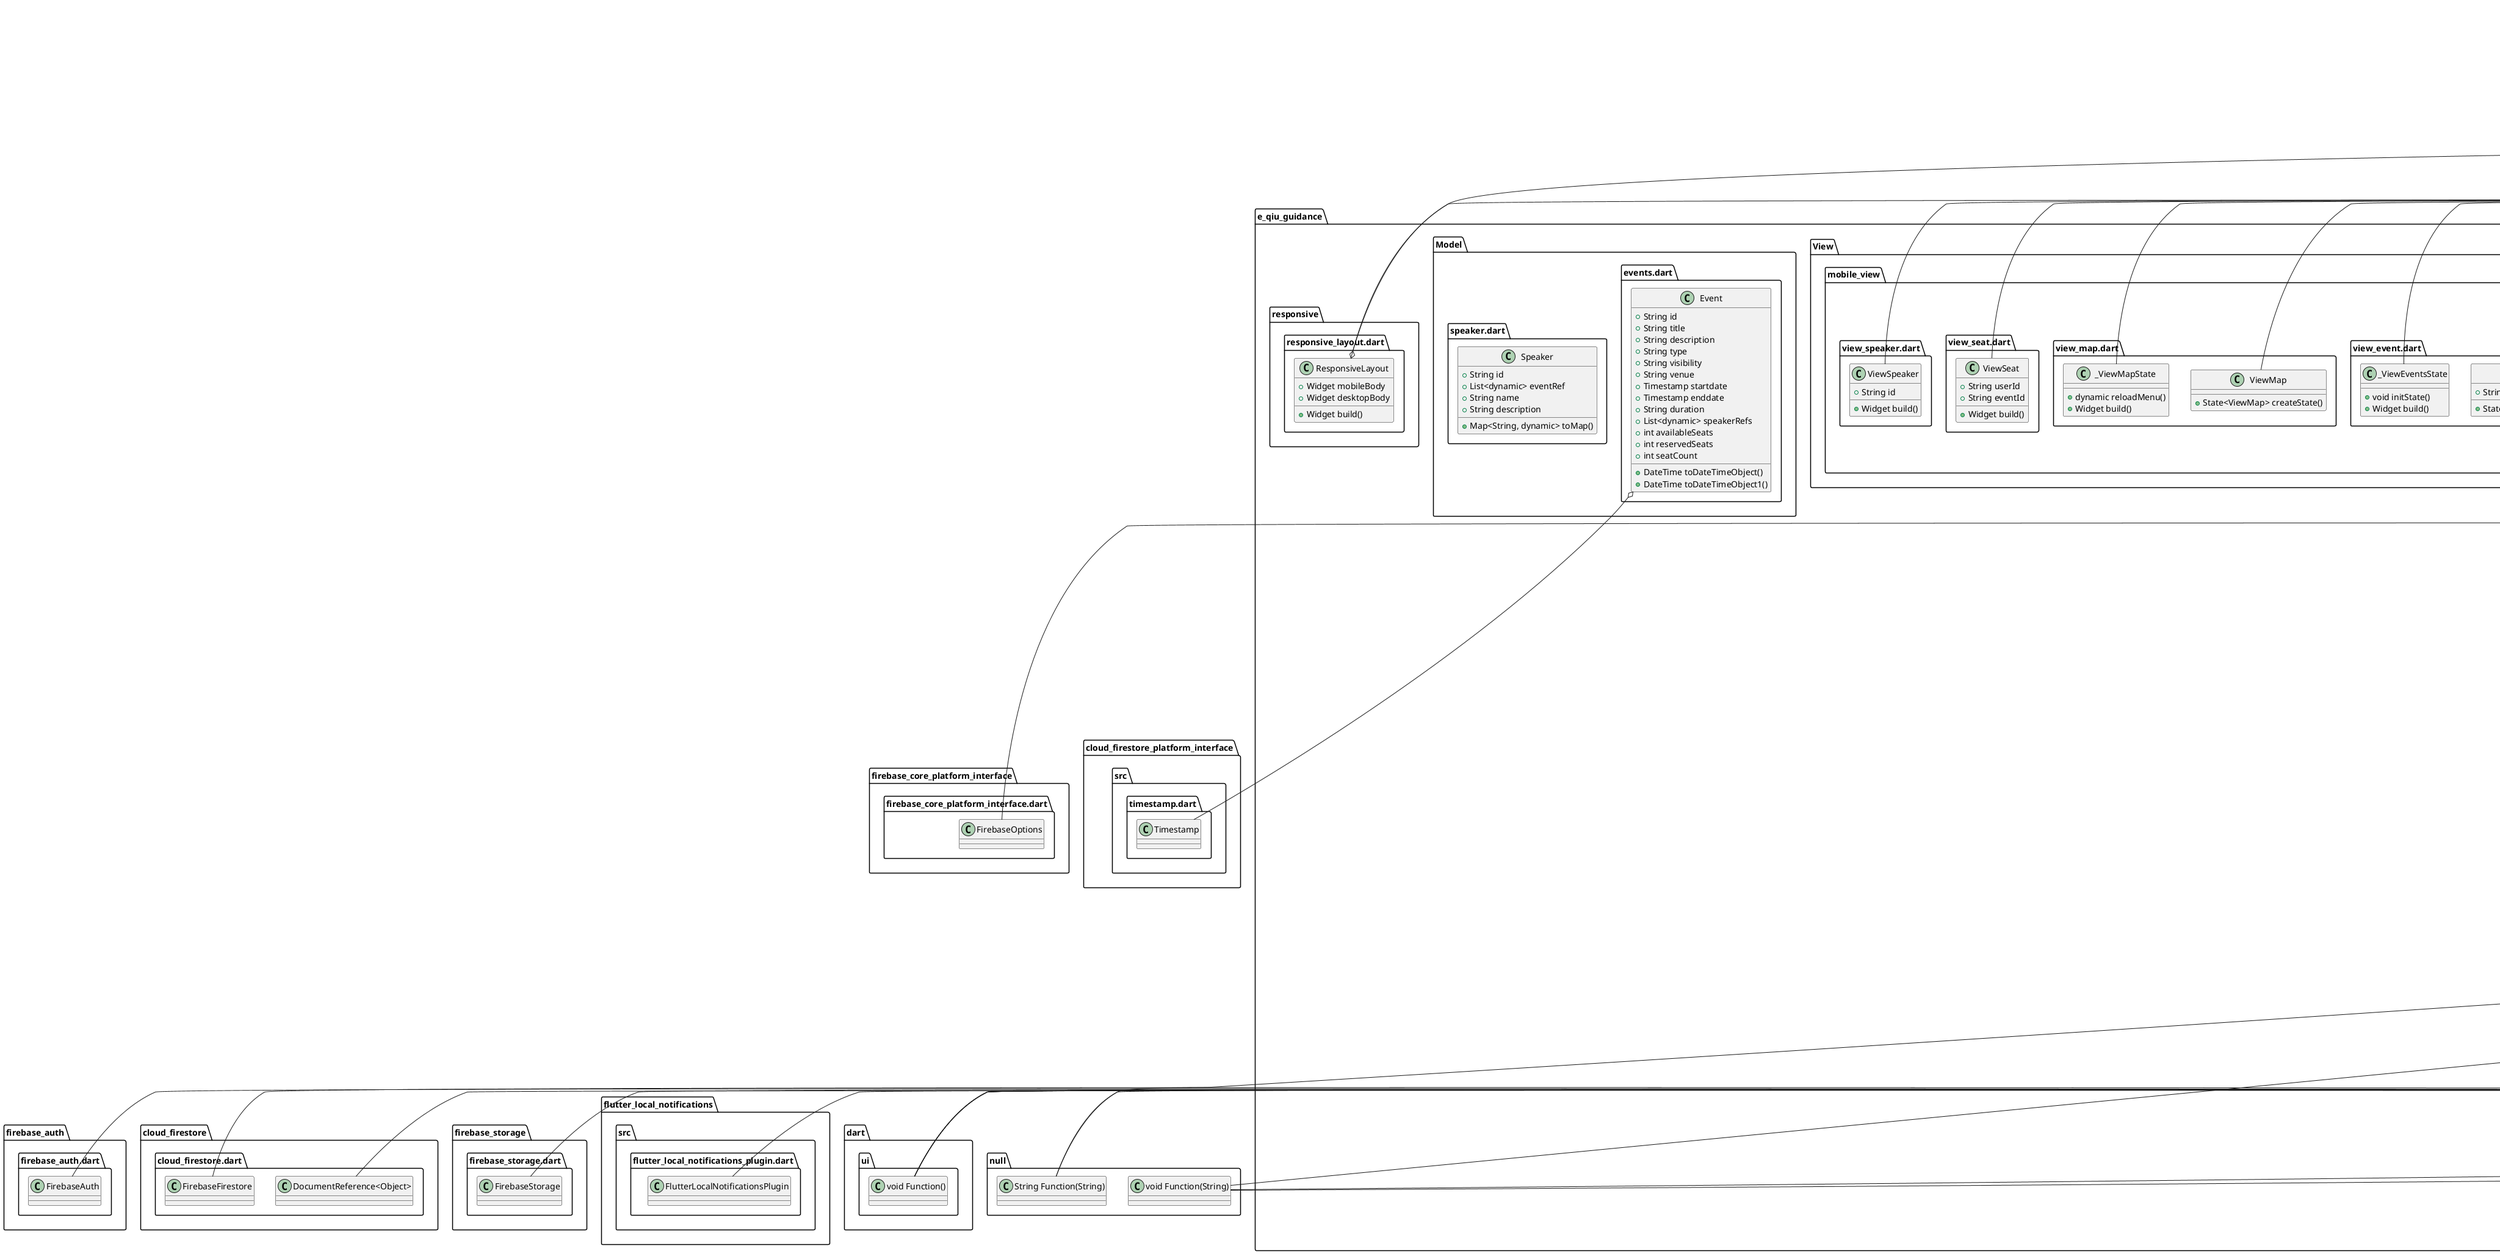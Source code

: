 @startuml
set namespaceSeparator ::

class "e_qiu_guidance::Controller::calendar_controller.dart::CalendarController" {
  +DateTime today
  +Map<DateTime, List<Event>> events
  +void daySelected()
  +List<dynamic> getEventsForTheDay()
  +int getHashCode()
  +void loadFirestoreEvents()
}

"flutter::src::foundation::change_notifier.dart::ChangeNotifier" <|-- "e_qiu_guidance::Controller::calendar_controller.dart::CalendarController"

class "e_qiu_guidance::Controller::dbcontroller.dart::Db" {
  -FirebaseAuth _auth
  -FirebaseFirestore _fs
  -FirebaseStorage _storage
  +dynamic addDocument()
  +Stream<QuerySnapshot<Object?>> getDocStreamWhere()
  +Stream<QuerySnapshot<Object?>>? getDocumentsStream()
  +Stream<List<T>> getDocumentsAsModelsStream()
  +Stream<T?> getDocumentAsModelStream()
  +dynamic updateDocument()
  +dynamic deleteDocument()
  +dynamic updateWhere()
  +dynamic deleteWhere()
  +dynamic register()
  +dynamic login()
  +dynamic signOut()
  +dynamic uploadImageWeb()
}

"e_qiu_guidance::Controller::dbcontroller.dart::Db" o-- "firebase_auth::firebase_auth.dart::FirebaseAuth"
"e_qiu_guidance::Controller::dbcontroller.dart::Db" o-- "cloud_firestore::cloud_firestore.dart::FirebaseFirestore"
"e_qiu_guidance::Controller::dbcontroller.dart::Db" o-- "firebase_storage::firebase_storage.dart::FirebaseStorage"

class "e_qiu_guidance::Controller::event_search_controller.dart::EventSearchController" {
  +List<Event> filteredEvents
  +String query
  +List<Event> filterEvents()
  +void updateQuery()
}

"flutter::src::foundation::change_notifier.dart::ChangeNotifier" <|-- "e_qiu_guidance::Controller::event_search_controller.dart::EventSearchController"

class "e_qiu_guidance::Controller::fetch_controller.dart::FetchController" {
  +Stream<List<Event>> fetchEvents()
  +Stream<Event?> fetchEvent()
  +Stream<List<Event>> fetchRelatedEvents()
  +Stream<List<Speaker>> fetchSpeakers()
  +Stream<Speaker?> fetchSpeaker()
  +Stream<List<Speaker>> fetchRelatedSpeakers()
  +Stream<List<Event>> fetchReservations()
  +dynamic getReservedSeats()
  +String formatDateTime()
  +String formatDate()
  +String formatTime()
}

"flutter::src::foundation::change_notifier.dart::ChangeNotifier" <|-- "e_qiu_guidance::Controller::fetch_controller.dart::FetchController"

class "e_qiu_guidance::Controller::login_controller.dart::LoginController" {
  +String email
  +String password
  {static} +String isLoggedInKey
  +void setEmail()
  +void setPassword()
  +dynamic saveLoginStatus()
  +dynamic getLoginStatus()
  +void autoLogin()
  +dynamic login()
  +dynamic signInAnonymously()
}

"flutter::src::foundation::change_notifier.dart::ChangeNotifier" <|-- "e_qiu_guidance::Controller::login_controller.dart::LoginController"

class "e_qiu_guidance::Controller::logout_controller.dart::LogoutController" {
  +void logout()
}

"flutter::src::foundation::change_notifier.dart::ChangeNotifier" <|-- "e_qiu_guidance::Controller::logout_controller.dart::LogoutController"

class "e_qiu_guidance::Controller::notifi_service.dart::NotificationService" {
  +FlutterLocalNotificationsPlugin notificationsPlugin
  +int globalNotificationId
  +dynamic initNotification()
  +dynamic notificationDetails()
  +dynamic scheduleNotification()
  +dynamic scheduleEventNotification()
}

"e_qiu_guidance::Controller::notifi_service.dart::NotificationService" o-- "flutter_local_notifications::src::flutter_local_notifications_plugin.dart::FlutterLocalNotificationsPlugin"

class "e_qiu_guidance::Controller::seat_controller.dart::SeatController" {
  +bool isReserved
  +String userId
  +void getuserId()
  +void navigateToSeats()
  +void navigateToSeatsDesktop()
  +dynamic doesCollectionExists()
  +dynamic checkReservationStatus()
  +dynamic reserveSeat()
}

"flutter::src::foundation::change_notifier.dart::ChangeNotifier" <|-- "e_qiu_guidance::Controller::seat_controller.dart::SeatController"

class "e_qiu_guidance::Controller::speaker_search_controller.dart::SpeakerSearchController" {
  +List<Speaker> filteredSpeakers
  +String query
  +List<Speaker> filterSpeakers()
  +void updateQuery()
}

"flutter::src::foundation::change_notifier.dart::ChangeNotifier" <|-- "e_qiu_guidance::Controller::speaker_search_controller.dart::SpeakerSearchController"

class "e_qiu_guidance::Controller::Staff_controllers::add_events_controller.dart::AddEventController" {
  +String title
  +String description
  +String selectedRadio
  +String venue
  +DateTime selectedStartDateTime
  +DateTime selectedEndDateTime
  +List<Map<String, String>> speakersData
  +int availableSeats
  +int reservedSeats
  +String? selectedEventType
  +List<String> eventTypes
  +ScrollController scrollController
  +void setTitle()
  +void setDescription()
  +void setType()
  +void setSelectedRadio()
  +void setVenue()
  +void pickStartTime()
  +void pickStartDate()
  +void pickEndTime()
  +void pickEndDate()
  +String calculateEventDuration()
  +void incrementNumberOfFields()
  +void decrementNumberOfFields()
  +void setSpeaker()
  +void setSpeakerDescription()
  +void setAvailableSeats()
  +void setReservedSeats()
  +String? validateEventTitle()
  +String? validateEventDescription()
  +String? validateEventType()
  +String? validateEventVenue()
  +String? validateEventSpeaker()
  +String? validateEventSpeakerDescription()
  +dynamic addEvent()
  +dynamic addSpeakers()
}

"e_qiu_guidance::Controller::Staff_controllers::add_events_controller.dart::AddEventController" o-- "flutter::src::widgets::scroll_controller.dart::ScrollController"
"flutter::src::foundation::change_notifier.dart::ChangeNotifier" <|-- "e_qiu_guidance::Controller::Staff_controllers::add_events_controller.dart::AddEventController"

class "e_qiu_guidance::Controller::Staff_controllers::drawer_controller.dart::StaffDrawerController" {
  -int _selectedIndex
  +LogoutController logoutcontroller
  +int selectedIndex
  +void setIndex()
}

"e_qiu_guidance::Controller::Staff_controllers::drawer_controller.dart::StaffDrawerController" o-- "e_qiu_guidance::Controller::logout_controller.dart::LogoutController"
"flutter::src::foundation::change_notifier.dart::ChangeNotifier" <|-- "e_qiu_guidance::Controller::Staff_controllers::drawer_controller.dart::StaffDrawerController"

class "e_qiu_guidance::Controller::Staff_controllers::edit_event_controller.dart::EditEventsController" {
  +String id
  +String title
  +String description
  +String type
  +String selectedRadio
  +String venue
  +List<Map<String, dynamic>> speakersData
  +DocumentReference<Object?>? eventRef
  +DateTime selectedStartDateTime
  +DateTime selectedEndDateTime
  +List<String> eventTypes
  +dynamic fetchRelatedSpeakers()
  +void navigateToEdit()
  +void setTitle()
  +void setDescription()
  +void setType()
  +void setSelectedRadio()
  +void setVenue()
  +void incrementNumberOfFields()
  +void decrementNumberOfFields()
  +void setSpeaker()
  +void setSpeakerDescription()
  +void pickStartTime()
  +void pickStartDate()
  +void pickEndTime()
  +void pickEndDate()
  +String calculateEventDuration()
  +String? validateEventTitle()
  +String? validateEventDescription()
  +String? validateEventType()
  +String? validateEventVenue()
  +String? validateEventSpeaker()
  +String? validateEventSpeakerDescription()
  +dynamic updateEvent()
  +dynamic updateSpeakers()
  +dynamic removeSpeakerFromFirebase()
}

"e_qiu_guidance::Controller::Staff_controllers::edit_event_controller.dart::EditEventsController" o-- "cloud_firestore::cloud_firestore.dart::DocumentReference<Object>"
"flutter::src::foundation::change_notifier.dart::ChangeNotifier" <|-- "e_qiu_guidance::Controller::Staff_controllers::edit_event_controller.dart::EditEventsController"

class "e_qiu_guidance::Controller::Staff_controllers::manage_events_controller.dart::ManageEventsController" {
  +dynamic deleteEvent()
}

"flutter::src::foundation::change_notifier.dart::ChangeNotifier" <|-- "e_qiu_guidance::Controller::Staff_controllers::manage_events_controller.dart::ManageEventsController"

class "e_qiu_guidance::Controller::Staff_controllers::register_controller.dart::Register" {
  +String username
  +String email
  +String password
  +void setUserName()
  +void setEmail()
  +void setPassword()
  +String? validateUserName()
  +String? validateEmail()
  +String? validatePassword()
  +dynamic registerStaff()
  +dynamic registerStudent()
}

"flutter::src::foundation::change_notifier.dart::ChangeNotifier" <|-- "e_qiu_guidance::Controller::Staff_controllers::register_controller.dart::Register"

class "e_qiu_guidance::firebase_options.dart::DefaultFirebaseOptions" {
  {static} +FirebaseOptions web
  {static} +FirebaseOptions android
  {static} +FirebaseOptions ios
  {static} +FirebaseOptions macos
  {static} +FirebaseOptions currentPlatform
}

"e_qiu_guidance::firebase_options.dart::DefaultFirebaseOptions" o-- "firebase_core_platform_interface::firebase_core_platform_interface.dart::FirebaseOptions"

class "e_qiu_guidance::main.dart::MyApp" {
  +Widget build()
}

"flutter::src::widgets::framework.dart::StatelessWidget" <|-- "e_qiu_guidance::main.dart::MyApp"

class "e_qiu_guidance::Model::events.dart::Event" {
  +String id
  +String title
  +String description
  +String type
  +String visibility
  +String venue
  +Timestamp startdate
  +Timestamp enddate
  +String duration
  +List<dynamic> speakerRefs
  +int availableSeats
  +int reservedSeats
  +int seatCount
  +DateTime toDateTimeObject()
  +DateTime toDateTimeObject1()
}

"e_qiu_guidance::Model::events.dart::Event" o-- "cloud_firestore_platform_interface::src::timestamp.dart::Timestamp"

class "e_qiu_guidance::Model::speaker.dart::Speaker" {
  +String id
  +List<dynamic> eventRef
  +String name
  +String description
  +Map<String, dynamic> toMap()
}

class "e_qiu_guidance::responsive::responsive_layout.dart::ResponsiveLayout" {
  +Widget mobileBody
  +Widget desktopBody
  +Widget build()
}

"e_qiu_guidance::responsive::responsive_layout.dart::ResponsiveLayout" o-- "flutter::src::widgets::framework.dart::Widget"
"flutter::src::widgets::framework.dart::StatelessWidget" <|-- "e_qiu_guidance::responsive::responsive_layout.dart::ResponsiveLayout"

class "e_qiu_guidance::View::desktop_view::events_desktop.dart::EventsDesktop" {
  +State<EventsDesktop> createState()
}

"flutter::src::widgets::framework.dart::StatefulWidget" <|-- "e_qiu_guidance::View::desktop_view::events_desktop.dart::EventsDesktop"

class "e_qiu_guidance::View::desktop_view::events_desktop.dart::_EventsDesktopState" {
  +FetchController controller
  +EventSearchController search
  +bool controllerInitialized
  +void didChangeDependencies()
  +Widget build()
  +void dispose()
}

"e_qiu_guidance::View::desktop_view::events_desktop.dart::_EventsDesktopState" o-- "e_qiu_guidance::Controller::fetch_controller.dart::FetchController"
"e_qiu_guidance::View::desktop_view::events_desktop.dart::_EventsDesktopState" o-- "e_qiu_guidance::Controller::event_search_controller.dart::EventSearchController"
"flutter::src::widgets::framework.dart::State" <|-- "e_qiu_guidance::View::desktop_view::events_desktop.dart::_EventsDesktopState"

class "e_qiu_guidance::View::desktop_view::home_page_desktop.dart::HomePageDesktop" {
  +State<HomePageDesktop> createState()
}

"flutter::src::widgets::framework.dart::StatefulWidget" <|-- "e_qiu_guidance::View::desktop_view::home_page_desktop.dart::HomePageDesktop"

class "e_qiu_guidance::View::desktop_view::home_page_desktop.dart::_HomePageDesktopState" {
  +Widget build()
}

"flutter::src::widgets::framework.dart::State" <|-- "e_qiu_guidance::View::desktop_view::home_page_desktop.dart::_HomePageDesktopState"

class "e_qiu_guidance::View::desktop_view::login_desktop.dart::LoginDesktop" {
  +State<LoginDesktop> createState()
}

"flutter::src::widgets::framework.dart::StatefulWidget" <|-- "e_qiu_guidance::View::desktop_view::login_desktop.dart::LoginDesktop"

class "e_qiu_guidance::View::desktop_view::login_desktop.dart::_LoginDesktopState" {
  +void initState()
  +Widget build()
}

"flutter::src::widgets::framework.dart::State" <|-- "e_qiu_guidance::View::desktop_view::login_desktop.dart::_LoginDesktopState"

class "e_qiu_guidance::View::desktop_view::reserved_seats_desktop.dart::SeatsDesktop" {
  +String userId
  +Widget build()
}

"flutter::src::widgets::framework.dart::StatelessWidget" <|-- "e_qiu_guidance::View::desktop_view::reserved_seats_desktop.dart::SeatsDesktop"

class "e_qiu_guidance::View::desktop_view::speakers_desktop.dart::SpeakersDesktop" {
  +Widget build()
}

"flutter::src::widgets::framework.dart::StatelessWidget" <|-- "e_qiu_guidance::View::desktop_view::speakers_desktop.dart::SpeakersDesktop"

class "e_qiu_guidance::View::desktop_view::staff%20view::add_event_desktop.dart::AddEventsDesktop" {
  +State<AddEventsDesktop> createState()
}

"flutter::src::widgets::framework.dart::StatefulWidget" <|-- "e_qiu_guidance::View::desktop_view::staff%20view::add_event_desktop.dart::AddEventsDesktop"

class "e_qiu_guidance::View::desktop_view::staff%20view::add_event_desktop.dart::_AddEventsDesktopState" {
  +GlobalKey<FormState> addEventKey
  +void dispose()
  +Widget build()
}

"e_qiu_guidance::View::desktop_view::staff%20view::add_event_desktop.dart::_AddEventsDesktopState" o-- "flutter::src::widgets::framework.dart::GlobalKey<FormState>"
"flutter::src::widgets::framework.dart::State" <|-- "e_qiu_guidance::View::desktop_view::staff%20view::add_event_desktop.dart::_AddEventsDesktopState"

class "e_qiu_guidance::View::desktop_view::staff%20view::edit_event_desktop.dart::EditEventDesktop" {
  +State<EditEventDesktop> createState()
}

"flutter::src::widgets::framework.dart::StatefulWidget" <|-- "e_qiu_guidance::View::desktop_view::staff%20view::edit_event_desktop.dart::EditEventDesktop"

class "e_qiu_guidance::View::desktop_view::staff%20view::edit_event_desktop.dart::_EditEventDesktopState" {
  +EditEventsController controller
  +bool controllerInitialized
  +void didChangeDependencies()
  +Widget build()
  +void dispose()
}

"e_qiu_guidance::View::desktop_view::staff%20view::edit_event_desktop.dart::_EditEventDesktopState" o-- "e_qiu_guidance::Controller::Staff_controllers::edit_event_controller.dart::EditEventsController"
"flutter::src::widgets::framework.dart::State" <|-- "e_qiu_guidance::View::desktop_view::staff%20view::edit_event_desktop.dart::_EditEventDesktopState"

class "e_qiu_guidance::View::desktop_view::staff%20view::manage_events_desktop.dart::ManageEventsDesktop" {
  +Widget build()
}

"flutter::src::widgets::framework.dart::StatelessWidget" <|-- "e_qiu_guidance::View::desktop_view::staff%20view::manage_events_desktop.dart::ManageEventsDesktop"

class "e_qiu_guidance::View::desktop_view::staff%20view::register_staff_desktop.dart::RegisterStaffDesktop" {
  +State<RegisterStaffDesktop> createState()
}

"flutter::src::widgets::framework.dart::StatefulWidget" <|-- "e_qiu_guidance::View::desktop_view::staff%20view::register_staff_desktop.dart::RegisterStaffDesktop"

class "e_qiu_guidance::View::desktop_view::staff%20view::register_staff_desktop.dart::_RegisterStaffDesktopState" {
  +GlobalKey<FormState> registerStaffKey
  +Widget build()
}

"e_qiu_guidance::View::desktop_view::staff%20view::register_staff_desktop.dart::_RegisterStaffDesktopState" o-- "flutter::src::widgets::framework.dart::GlobalKey<FormState>"
"flutter::src::widgets::framework.dart::State" <|-- "e_qiu_guidance::View::desktop_view::staff%20view::register_staff_desktop.dart::_RegisterStaffDesktopState"

class "e_qiu_guidance::View::desktop_view::staff%20view::register_student_desktop.dart::RegisterStudentDesktop" {
  +State<RegisterStudentDesktop> createState()
}

"flutter::src::widgets::framework.dart::StatefulWidget" <|-- "e_qiu_guidance::View::desktop_view::staff%20view::register_student_desktop.dart::RegisterStudentDesktop"

class "e_qiu_guidance::View::desktop_view::staff%20view::register_student_desktop.dart::_RegisterStudentDesktopState" {
  +GlobalKey<FormState> registerStudentKey
  +Widget build()
}

"e_qiu_guidance::View::desktop_view::staff%20view::register_student_desktop.dart::_RegisterStudentDesktopState" o-- "flutter::src::widgets::framework.dart::GlobalKey<FormState>"
"flutter::src::widgets::framework.dart::State" <|-- "e_qiu_guidance::View::desktop_view::staff%20view::register_student_desktop.dart::_RegisterStudentDesktopState"

class "e_qiu_guidance::View::desktop_view::view_seat_desktop.dart::ViewSeatDesktop" {
  +String userId
  +String eventId
  +Widget build()
}

"flutter::src::widgets::framework.dart::StatelessWidget" <|-- "e_qiu_guidance::View::desktop_view::view_seat_desktop.dart::ViewSeatDesktop"

class "e_qiu_guidance::View::mobile_view::events.dart::Events" {
  +State<Events> createState()
}

"flutter::src::widgets::framework.dart::StatefulWidget" <|-- "e_qiu_guidance::View::mobile_view::events.dart::Events"

class "e_qiu_guidance::View::mobile_view::events.dart::_EventsState" {
  +FetchController controller
  +EventSearchController search
  +bool controllerInitialized
  +void didChangeDependencies()
  +Widget build()
  +void dispose()
}

"e_qiu_guidance::View::mobile_view::events.dart::_EventsState" o-- "e_qiu_guidance::Controller::fetch_controller.dart::FetchController"
"e_qiu_guidance::View::mobile_view::events.dart::_EventsState" o-- "e_qiu_guidance::Controller::event_search_controller.dart::EventSearchController"
"flutter::src::widgets::framework.dart::State" <|-- "e_qiu_guidance::View::mobile_view::events.dart::_EventsState"

class "e_qiu_guidance::View::mobile_view::home_page.dart::HomePage" {
  +State<HomePage> createState()
}

"flutter::src::widgets::framework.dart::StatefulWidget" <|-- "e_qiu_guidance::View::mobile_view::home_page.dart::HomePage"

class "e_qiu_guidance::View::mobile_view::home_page.dart::_HomePageState" {
  +Widget build()
}

"flutter::src::widgets::framework.dart::State" <|-- "e_qiu_guidance::View::mobile_view::home_page.dart::_HomePageState"

class "e_qiu_guidance::View::mobile_view::login.dart::Login" {
  +State<Login> createState()
}

"flutter::src::widgets::framework.dart::StatefulWidget" <|-- "e_qiu_guidance::View::mobile_view::login.dart::Login"

class "e_qiu_guidance::View::mobile_view::login.dart::_LoginState" {
  +void initState()
  +Widget build()
}

"flutter::src::widgets::framework.dart::State" <|-- "e_qiu_guidance::View::mobile_view::login.dart::_LoginState"

class "e_qiu_guidance::View::mobile_view::reserved_seats.dart::Seats" {
  +String userId
  +Widget build()
}

"flutter::src::widgets::framework.dart::StatelessWidget" <|-- "e_qiu_guidance::View::mobile_view::reserved_seats.dart::Seats"

class "e_qiu_guidance::View::mobile_view::speakers.dart::Speakers" {
  +Widget build()
}

"flutter::src::widgets::framework.dart::StatelessWidget" <|-- "e_qiu_guidance::View::mobile_view::speakers.dart::Speakers"

class "e_qiu_guidance::View::mobile_view::staff%20view::add_events.dart::AddEvents" {
  +State<AddEvents> createState()
}

"flutter::src::widgets::framework.dart::StatefulWidget" <|-- "e_qiu_guidance::View::mobile_view::staff%20view::add_events.dart::AddEvents"

class "e_qiu_guidance::View::mobile_view::staff%20view::add_events.dart::_AddEventsState" {
  +GlobalKey<FormState> addEventKey
  +void dispose()
  +Widget build()
}

"e_qiu_guidance::View::mobile_view::staff%20view::add_events.dart::_AddEventsState" o-- "flutter::src::widgets::framework.dart::GlobalKey<FormState>"
"flutter::src::widgets::framework.dart::State" <|-- "e_qiu_guidance::View::mobile_view::staff%20view::add_events.dart::_AddEventsState"

class "e_qiu_guidance::View::mobile_view::staff%20view::edit_event.dart::EditEvent" {
  +State<EditEvent> createState()
}

"flutter::src::widgets::framework.dart::StatefulWidget" <|-- "e_qiu_guidance::View::mobile_view::staff%20view::edit_event.dart::EditEvent"

class "e_qiu_guidance::View::mobile_view::staff%20view::edit_event.dart::_EditEventState" {
  +EditEventsController controller
  +bool controllerInitialized
  +void didChangeDependencies()
  +Widget build()
  +void dispose()
}

"e_qiu_guidance::View::mobile_view::staff%20view::edit_event.dart::_EditEventState" o-- "e_qiu_guidance::Controller::Staff_controllers::edit_event_controller.dart::EditEventsController"
"flutter::src::widgets::framework.dart::State" <|-- "e_qiu_guidance::View::mobile_view::staff%20view::edit_event.dart::_EditEventState"

class "e_qiu_guidance::View::mobile_view::staff%20view::manage_events.dart::ManageEvents" {
  +Widget build()
}

"flutter::src::widgets::framework.dart::StatelessWidget" <|-- "e_qiu_guidance::View::mobile_view::staff%20view::manage_events.dart::ManageEvents"

class "e_qiu_guidance::View::mobile_view::staff%20view::register_staff.dart::RegisterStaff" {
  +State<RegisterStaff> createState()
}

"flutter::src::widgets::framework.dart::StatefulWidget" <|-- "e_qiu_guidance::View::mobile_view::staff%20view::register_staff.dart::RegisterStaff"

class "e_qiu_guidance::View::mobile_view::staff%20view::register_staff.dart::_RegisterStaffState" {
  +GlobalKey<FormState> registerStaffKey
  +Widget build()
}

"e_qiu_guidance::View::mobile_view::staff%20view::register_staff.dart::_RegisterStaffState" o-- "flutter::src::widgets::framework.dart::GlobalKey<FormState>"
"flutter::src::widgets::framework.dart::State" <|-- "e_qiu_guidance::View::mobile_view::staff%20view::register_staff.dart::_RegisterStaffState"

class "e_qiu_guidance::View::mobile_view::staff%20view::register_student.dart::RegisterStudent" {
  +State<RegisterStudent> createState()
}

"flutter::src::widgets::framework.dart::StatefulWidget" <|-- "e_qiu_guidance::View::mobile_view::staff%20view::register_student.dart::RegisterStudent"

class "e_qiu_guidance::View::mobile_view::staff%20view::register_student.dart::_RegisterStudentState" {
  +GlobalKey<FormState> registerStudentKey
  +Widget build()
}

"e_qiu_guidance::View::mobile_view::staff%20view::register_student.dart::_RegisterStudentState" o-- "flutter::src::widgets::framework.dart::GlobalKey<FormState>"
"flutter::src::widgets::framework.dart::State" <|-- "e_qiu_guidance::View::mobile_view::staff%20view::register_student.dart::_RegisterStudentState"

class "e_qiu_guidance::View::mobile_view::staff%20view::view_event.dart::ViewEvent" {
  +String id
  +Widget build()
}

"flutter::src::widgets::framework.dart::StatelessWidget" <|-- "e_qiu_guidance::View::mobile_view::staff%20view::view_event.dart::ViewEvent"

class "e_qiu_guidance::View::mobile_view::view_calendar.dart::ViewCalendar" {
  +State<ViewCalendar> createState()
}

"flutter::src::widgets::framework.dart::StatefulWidget" <|-- "e_qiu_guidance::View::mobile_view::view_calendar.dart::ViewCalendar"

class "e_qiu_guidance::View::mobile_view::view_calendar.dart::_ViewCalendarState" {
  +void initState()
  +Widget build()
}

"flutter::src::widgets::framework.dart::State" <|-- "e_qiu_guidance::View::mobile_view::view_calendar.dart::_ViewCalendarState"

class "e_qiu_guidance::View::mobile_view::view_event.dart::ViewEvents" {
  +String id
  +State<ViewEvents> createState()
}

"flutter::src::widgets::framework.dart::StatefulWidget" <|-- "e_qiu_guidance::View::mobile_view::view_event.dart::ViewEvents"

class "e_qiu_guidance::View::mobile_view::view_event.dart::_ViewEventsState" {
  +void initState()
  +Widget build()
}

"flutter::src::widgets::framework.dart::State" <|-- "e_qiu_guidance::View::mobile_view::view_event.dart::_ViewEventsState"

class "e_qiu_guidance::View::mobile_view::view_map.dart::ViewMap" {
  +State<ViewMap> createState()
}

"flutter::src::widgets::framework.dart::StatefulWidget" <|-- "e_qiu_guidance::View::mobile_view::view_map.dart::ViewMap"

class "e_qiu_guidance::View::mobile_view::view_map.dart::_ViewMapState" {
  +dynamic reloadMenu()
  +Widget build()
}

"flutter::src::widgets::framework.dart::State" <|-- "e_qiu_guidance::View::mobile_view::view_map.dart::_ViewMapState"

class "e_qiu_guidance::View::mobile_view::view_seat.dart::ViewSeat" {
  +String userId
  +String eventId
  +Widget build()
}

"flutter::src::widgets::framework.dart::StatelessWidget" <|-- "e_qiu_guidance::View::mobile_view::view_seat.dart::ViewSeat"

class "e_qiu_guidance::View::mobile_view::view_speaker.dart::ViewSpeaker" {
  +String id
  +Widget build()
}

"flutter::src::widgets::framework.dart::StatelessWidget" <|-- "e_qiu_guidance::View::mobile_view::view_speaker.dart::ViewSpeaker"

class "e_qiu_guidance::Widgets::desktop_widgets::button_desktop.dart::BtnDesktop" {
  +String text
  +void Function() onPressed
  +double? fontSize
  +bool isDisabled
  +Widget build()
}

"e_qiu_guidance::Widgets::desktop_widgets::button_desktop.dart::BtnDesktop" o-- "dart::ui::void Function()"
"flutter::src::widgets::framework.dart::StatelessWidget" <|-- "e_qiu_guidance::Widgets::desktop_widgets::button_desktop.dart::BtnDesktop"

class "e_qiu_guidance::Widgets::desktop_widgets::navbar.dart::NavBar" {
  +LogoutController logoutcontroller
  +Widget build()
}

"e_qiu_guidance::Widgets::desktop_widgets::navbar.dart::NavBar" o-- "e_qiu_guidance::Controller::logout_controller.dart::LogoutController"
"flutter::src::widgets::framework.dart::StatelessWidget" <|-- "e_qiu_guidance::Widgets::desktop_widgets::navbar.dart::NavBar"

class "e_qiu_guidance::Widgets::desktop_widgets::outlined_button_desktop.dart::OutlinedBtnDesktop" {
  +String text
  +void Function() onPressed
  +double? fontsize
  +Widget build()
}

"e_qiu_guidance::Widgets::desktop_widgets::outlined_button_desktop.dart::OutlinedBtnDesktop" o-- "dart::ui::void Function()"
"flutter::src::widgets::framework.dart::StatelessWidget" <|-- "e_qiu_guidance::Widgets::desktop_widgets::outlined_button_desktop.dart::OutlinedBtnDesktop"

class "e_qiu_guidance::Widgets::desktop_widgets::textfield_desktop.dart::CustomTextFieldDesktop" {
  +String? hint
  +String? label
  +String? initialValue
  +void Function(String)? onChanged
  +bool? obscureText
  +TextInputType? keyboard
  +TextEditingController? controller
  +String? Function(String?)? validator
  +int? maxLength
  +int? maxLine
  +void Function(String)? onSubmitted
  +Widget build()
}

"e_qiu_guidance::Widgets::desktop_widgets::textfield_desktop.dart::CustomTextFieldDesktop" o-- "null::void Function(String)"
"e_qiu_guidance::Widgets::desktop_widgets::textfield_desktop.dart::CustomTextFieldDesktop" o-- "flutter::src::services::text_input.dart::TextInputType"
"e_qiu_guidance::Widgets::desktop_widgets::textfield_desktop.dart::CustomTextFieldDesktop" o-- "flutter::src::widgets::editable_text.dart::TextEditingController"
"e_qiu_guidance::Widgets::desktop_widgets::textfield_desktop.dart::CustomTextFieldDesktop" o-- "null::String Function(String)"
"e_qiu_guidance::Widgets::desktop_widgets::textfield_desktop.dart::CustomTextFieldDesktop" o-- "flutter::src::foundation::basic_types.dart::void Function(String)"
"flutter::src::widgets::framework.dart::StatelessWidget" <|-- "e_qiu_guidance::Widgets::desktop_widgets::textfield_desktop.dart::CustomTextFieldDesktop"

class "e_qiu_guidance::Widgets::mobile_widgets::box.dart::Box" {
  +IconData icon
  +String text
  +void Function()? ontap
  +Widget build()
}

"e_qiu_guidance::Widgets::mobile_widgets::box.dart::Box" o-- "flutter::src::widgets::icon_data.dart::IconData"
"e_qiu_guidance::Widgets::mobile_widgets::box.dart::Box" o-- "dart::ui::void Function()"
"flutter::src::widgets::framework.dart::StatelessWidget" <|-- "e_qiu_guidance::Widgets::mobile_widgets::box.dart::Box"

class "e_qiu_guidance::Widgets::mobile_widgets::button.dart::Btn" {
  +String text
  +void Function() onPressed
  +double? fontsize
  +bool isDisabled
  +Widget build()
}

"e_qiu_guidance::Widgets::mobile_widgets::button.dart::Btn" o-- "dart::ui::void Function()"
"flutter::src::widgets::framework.dart::StatelessWidget" <|-- "e_qiu_guidance::Widgets::mobile_widgets::button.dart::Btn"

class "e_qiu_guidance::Widgets::mobile_widgets::drawer.dart::StaffDrawer" {
  +Widget build()
}

"flutter::src::widgets::framework.dart::StatelessWidget" <|-- "e_qiu_guidance::Widgets::mobile_widgets::drawer.dart::StaffDrawer"

class "e_qiu_guidance::Widgets::mobile_widgets::outlined_button.dart::OutlinedBtn" {
  +String text
  +void Function() onPressed
  +double? fontsize
  +Widget build()
}

"e_qiu_guidance::Widgets::mobile_widgets::outlined_button.dart::OutlinedBtn" o-- "dart::ui::void Function()"
"flutter::src::widgets::framework.dart::StatelessWidget" <|-- "e_qiu_guidance::Widgets::mobile_widgets::outlined_button.dart::OutlinedBtn"

class "e_qiu_guidance::Widgets::mobile_widgets::search_field.dart::SearchField" {
  +String label
  +void Function(String) onChanged
  +Widget build()
}

"e_qiu_guidance::Widgets::mobile_widgets::search_field.dart::SearchField" o-- "null::void Function(String)"
"flutter::src::widgets::framework.dart::StatelessWidget" <|-- "e_qiu_guidance::Widgets::mobile_widgets::search_field.dart::SearchField"

class "e_qiu_guidance::Widgets::mobile_widgets::textfield.dart::CustomTextField" {
  +String? hint
  +String? label
  +String? initialValue
  +void Function(String)? onChanged
  +bool? obscureText
  +TextInputType? keyboard
  +TextEditingController? controller
  +String? Function(String?)? validator
  +int? maxLength
  +int? maxLine
  +void Function(String)? onSubmitted
  +Widget build()
}

"e_qiu_guidance::Widgets::mobile_widgets::textfield.dart::CustomTextField" o-- "null::void Function(String)"
"e_qiu_guidance::Widgets::mobile_widgets::textfield.dart::CustomTextField" o-- "flutter::src::services::text_input.dart::TextInputType"
"e_qiu_guidance::Widgets::mobile_widgets::textfield.dart::CustomTextField" o-- "flutter::src::widgets::editable_text.dart::TextEditingController"
"e_qiu_guidance::Widgets::mobile_widgets::textfield.dart::CustomTextField" o-- "null::String Function(String)"
"e_qiu_guidance::Widgets::mobile_widgets::textfield.dart::CustomTextField" o-- "flutter::src::foundation::basic_types.dart::void Function(String)"
"flutter::src::widgets::framework.dart::StatelessWidget" <|-- "e_qiu_guidance::Widgets::mobile_widgets::textfield.dart::CustomTextField"

class "e_qiu_guidance::Widgets::mobile_widgets::tile_text.dart::CustomTile" {
  +String label
  +String value
  +Widget build()
}

"flutter::src::widgets::framework.dart::StatelessWidget" <|-- "e_qiu_guidance::Widgets::mobile_widgets::tile_text.dart::CustomTile"

class "e_qiu_guidance::Widgets::mobile_widgets::tile_text.dart::CustomText" {
  +String value
  +Widget build()
}

"flutter::src::widgets::framework.dart::StatelessWidget" <|-- "e_qiu_guidance::Widgets::mobile_widgets::tile_text.dart::CustomText"


@enduml
